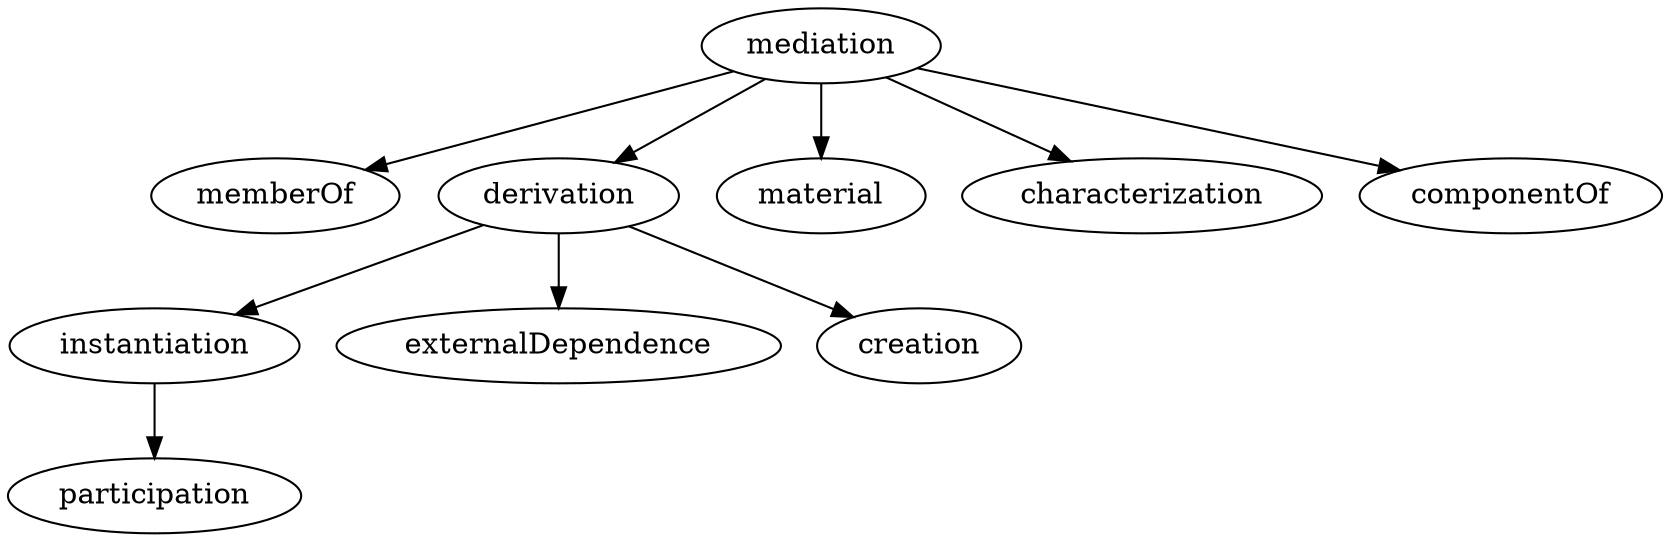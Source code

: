 strict digraph  {
mediation;
memberOf;
derivation;
material;
characterization;
componentOf;
instantiation;
externalDependence;
creation;
participation;
mediation -> memberOf;
mediation -> derivation;
mediation -> material;
mediation -> characterization;
mediation -> componentOf;
derivation -> instantiation;
derivation -> externalDependence;
derivation -> creation;
instantiation -> participation;
}
